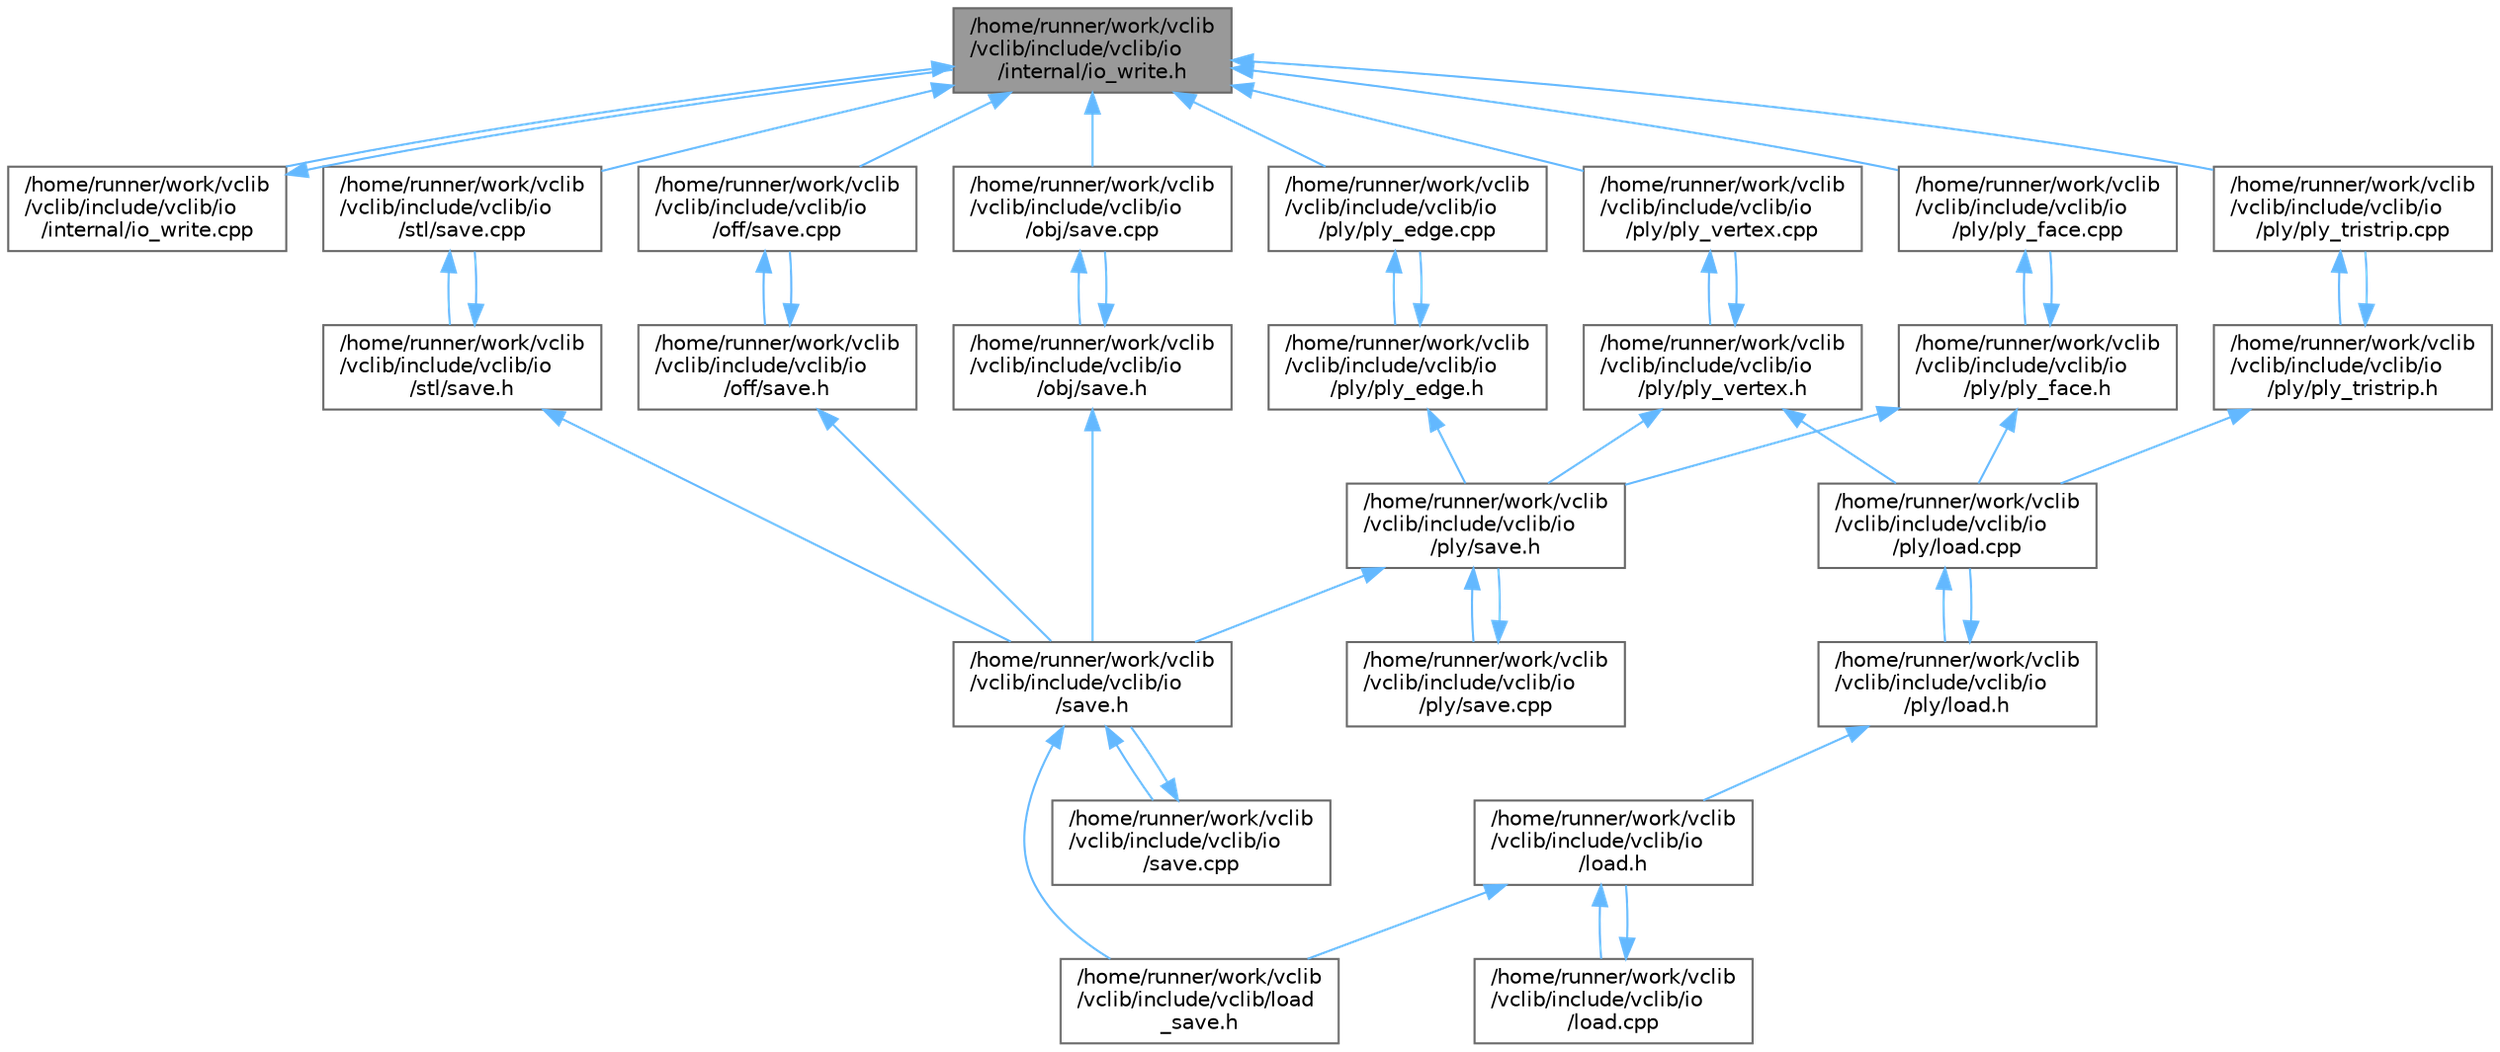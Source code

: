 digraph "/home/runner/work/vclib/vclib/include/vclib/io/internal/io_write.h"
{
 // LATEX_PDF_SIZE
  bgcolor="transparent";
  edge [fontname=Helvetica,fontsize=10,labelfontname=Helvetica,labelfontsize=10];
  node [fontname=Helvetica,fontsize=10,shape=box,height=0.2,width=0.4];
  Node1 [label="/home/runner/work/vclib\l/vclib/include/vclib/io\l/internal/io_write.h",height=0.2,width=0.4,color="gray40", fillcolor="grey60", style="filled", fontcolor="black",tooltip=" "];
  Node1 -> Node2 [dir="back",color="steelblue1",style="solid"];
  Node2 [label="/home/runner/work/vclib\l/vclib/include/vclib/io\l/internal/io_write.cpp",height=0.2,width=0.4,color="grey40", fillcolor="white", style="filled",URL="$io__write_8cpp.html",tooltip=" "];
  Node2 -> Node1 [dir="back",color="steelblue1",style="solid"];
  Node1 -> Node3 [dir="back",color="steelblue1",style="solid"];
  Node3 [label="/home/runner/work/vclib\l/vclib/include/vclib/io\l/obj/save.cpp",height=0.2,width=0.4,color="grey40", fillcolor="white", style="filled",URL="$obj_2save_8cpp.html",tooltip=" "];
  Node3 -> Node4 [dir="back",color="steelblue1",style="solid"];
  Node4 [label="/home/runner/work/vclib\l/vclib/include/vclib/io\l/obj/save.h",height=0.2,width=0.4,color="grey40", fillcolor="white", style="filled",URL="$obj_2save_8h.html",tooltip=" "];
  Node4 -> Node3 [dir="back",color="steelblue1",style="solid"];
  Node4 -> Node5 [dir="back",color="steelblue1",style="solid"];
  Node5 [label="/home/runner/work/vclib\l/vclib/include/vclib/io\l/save.h",height=0.2,width=0.4,color="grey40", fillcolor="white", style="filled",URL="$save_8h.html",tooltip=" "];
  Node5 -> Node6 [dir="back",color="steelblue1",style="solid"];
  Node6 [label="/home/runner/work/vclib\l/vclib/include/vclib/io\l/save.cpp",height=0.2,width=0.4,color="grey40", fillcolor="white", style="filled",URL="$save_8cpp.html",tooltip=" "];
  Node6 -> Node5 [dir="back",color="steelblue1",style="solid"];
  Node5 -> Node7 [dir="back",color="steelblue1",style="solid"];
  Node7 [label="/home/runner/work/vclib\l/vclib/include/vclib/load\l_save.h",height=0.2,width=0.4,color="grey40", fillcolor="white", style="filled",URL="$load__save_8h.html",tooltip=" "];
  Node1 -> Node8 [dir="back",color="steelblue1",style="solid"];
  Node8 [label="/home/runner/work/vclib\l/vclib/include/vclib/io\l/off/save.cpp",height=0.2,width=0.4,color="grey40", fillcolor="white", style="filled",URL="$off_2save_8cpp.html",tooltip=" "];
  Node8 -> Node9 [dir="back",color="steelblue1",style="solid"];
  Node9 [label="/home/runner/work/vclib\l/vclib/include/vclib/io\l/off/save.h",height=0.2,width=0.4,color="grey40", fillcolor="white", style="filled",URL="$off_2save_8h.html",tooltip=" "];
  Node9 -> Node8 [dir="back",color="steelblue1",style="solid"];
  Node9 -> Node5 [dir="back",color="steelblue1",style="solid"];
  Node1 -> Node10 [dir="back",color="steelblue1",style="solid"];
  Node10 [label="/home/runner/work/vclib\l/vclib/include/vclib/io\l/ply/ply_edge.cpp",height=0.2,width=0.4,color="grey40", fillcolor="white", style="filled",URL="$ply__edge_8cpp.html",tooltip=" "];
  Node10 -> Node11 [dir="back",color="steelblue1",style="solid"];
  Node11 [label="/home/runner/work/vclib\l/vclib/include/vclib/io\l/ply/ply_edge.h",height=0.2,width=0.4,color="grey40", fillcolor="white", style="filled",URL="$ply__edge_8h.html",tooltip=" "];
  Node11 -> Node10 [dir="back",color="steelblue1",style="solid"];
  Node11 -> Node12 [dir="back",color="steelblue1",style="solid"];
  Node12 [label="/home/runner/work/vclib\l/vclib/include/vclib/io\l/ply/save.h",height=0.2,width=0.4,color="grey40", fillcolor="white", style="filled",URL="$ply_2save_8h.html",tooltip=" "];
  Node12 -> Node13 [dir="back",color="steelblue1",style="solid"];
  Node13 [label="/home/runner/work/vclib\l/vclib/include/vclib/io\l/ply/save.cpp",height=0.2,width=0.4,color="grey40", fillcolor="white", style="filled",URL="$ply_2save_8cpp.html",tooltip=" "];
  Node13 -> Node12 [dir="back",color="steelblue1",style="solid"];
  Node12 -> Node5 [dir="back",color="steelblue1",style="solid"];
  Node1 -> Node14 [dir="back",color="steelblue1",style="solid"];
  Node14 [label="/home/runner/work/vclib\l/vclib/include/vclib/io\l/ply/ply_face.cpp",height=0.2,width=0.4,color="grey40", fillcolor="white", style="filled",URL="$ply__face_8cpp.html",tooltip=" "];
  Node14 -> Node15 [dir="back",color="steelblue1",style="solid"];
  Node15 [label="/home/runner/work/vclib\l/vclib/include/vclib/io\l/ply/ply_face.h",height=0.2,width=0.4,color="grey40", fillcolor="white", style="filled",URL="$ply__face_8h.html",tooltip=" "];
  Node15 -> Node16 [dir="back",color="steelblue1",style="solid"];
  Node16 [label="/home/runner/work/vclib\l/vclib/include/vclib/io\l/ply/load.cpp",height=0.2,width=0.4,color="grey40", fillcolor="white", style="filled",URL="$ply_2load_8cpp.html",tooltip=" "];
  Node16 -> Node17 [dir="back",color="steelblue1",style="solid"];
  Node17 [label="/home/runner/work/vclib\l/vclib/include/vclib/io\l/ply/load.h",height=0.2,width=0.4,color="grey40", fillcolor="white", style="filled",URL="$ply_2load_8h.html",tooltip=" "];
  Node17 -> Node18 [dir="back",color="steelblue1",style="solid"];
  Node18 [label="/home/runner/work/vclib\l/vclib/include/vclib/io\l/load.h",height=0.2,width=0.4,color="grey40", fillcolor="white", style="filled",URL="$load_8h.html",tooltip=" "];
  Node18 -> Node19 [dir="back",color="steelblue1",style="solid"];
  Node19 [label="/home/runner/work/vclib\l/vclib/include/vclib/io\l/load.cpp",height=0.2,width=0.4,color="grey40", fillcolor="white", style="filled",URL="$load_8cpp.html",tooltip=" "];
  Node19 -> Node18 [dir="back",color="steelblue1",style="solid"];
  Node18 -> Node7 [dir="back",color="steelblue1",style="solid"];
  Node17 -> Node16 [dir="back",color="steelblue1",style="solid"];
  Node15 -> Node14 [dir="back",color="steelblue1",style="solid"];
  Node15 -> Node12 [dir="back",color="steelblue1",style="solid"];
  Node1 -> Node20 [dir="back",color="steelblue1",style="solid"];
  Node20 [label="/home/runner/work/vclib\l/vclib/include/vclib/io\l/ply/ply_tristrip.cpp",height=0.2,width=0.4,color="grey40", fillcolor="white", style="filled",URL="$ply__tristrip_8cpp.html",tooltip=" "];
  Node20 -> Node21 [dir="back",color="steelblue1",style="solid"];
  Node21 [label="/home/runner/work/vclib\l/vclib/include/vclib/io\l/ply/ply_tristrip.h",height=0.2,width=0.4,color="grey40", fillcolor="white", style="filled",URL="$ply__tristrip_8h.html",tooltip=" "];
  Node21 -> Node16 [dir="back",color="steelblue1",style="solid"];
  Node21 -> Node20 [dir="back",color="steelblue1",style="solid"];
  Node1 -> Node22 [dir="back",color="steelblue1",style="solid"];
  Node22 [label="/home/runner/work/vclib\l/vclib/include/vclib/io\l/ply/ply_vertex.cpp",height=0.2,width=0.4,color="grey40", fillcolor="white", style="filled",URL="$ply__vertex_8cpp.html",tooltip=" "];
  Node22 -> Node23 [dir="back",color="steelblue1",style="solid"];
  Node23 [label="/home/runner/work/vclib\l/vclib/include/vclib/io\l/ply/ply_vertex.h",height=0.2,width=0.4,color="grey40", fillcolor="white", style="filled",URL="$ply__vertex_8h.html",tooltip=" "];
  Node23 -> Node16 [dir="back",color="steelblue1",style="solid"];
  Node23 -> Node22 [dir="back",color="steelblue1",style="solid"];
  Node23 -> Node12 [dir="back",color="steelblue1",style="solid"];
  Node1 -> Node24 [dir="back",color="steelblue1",style="solid"];
  Node24 [label="/home/runner/work/vclib\l/vclib/include/vclib/io\l/stl/save.cpp",height=0.2,width=0.4,color="grey40", fillcolor="white", style="filled",URL="$stl_2save_8cpp.html",tooltip=" "];
  Node24 -> Node25 [dir="back",color="steelblue1",style="solid"];
  Node25 [label="/home/runner/work/vclib\l/vclib/include/vclib/io\l/stl/save.h",height=0.2,width=0.4,color="grey40", fillcolor="white", style="filled",URL="$stl_2save_8h.html",tooltip=" "];
  Node25 -> Node5 [dir="back",color="steelblue1",style="solid"];
  Node25 -> Node24 [dir="back",color="steelblue1",style="solid"];
}
